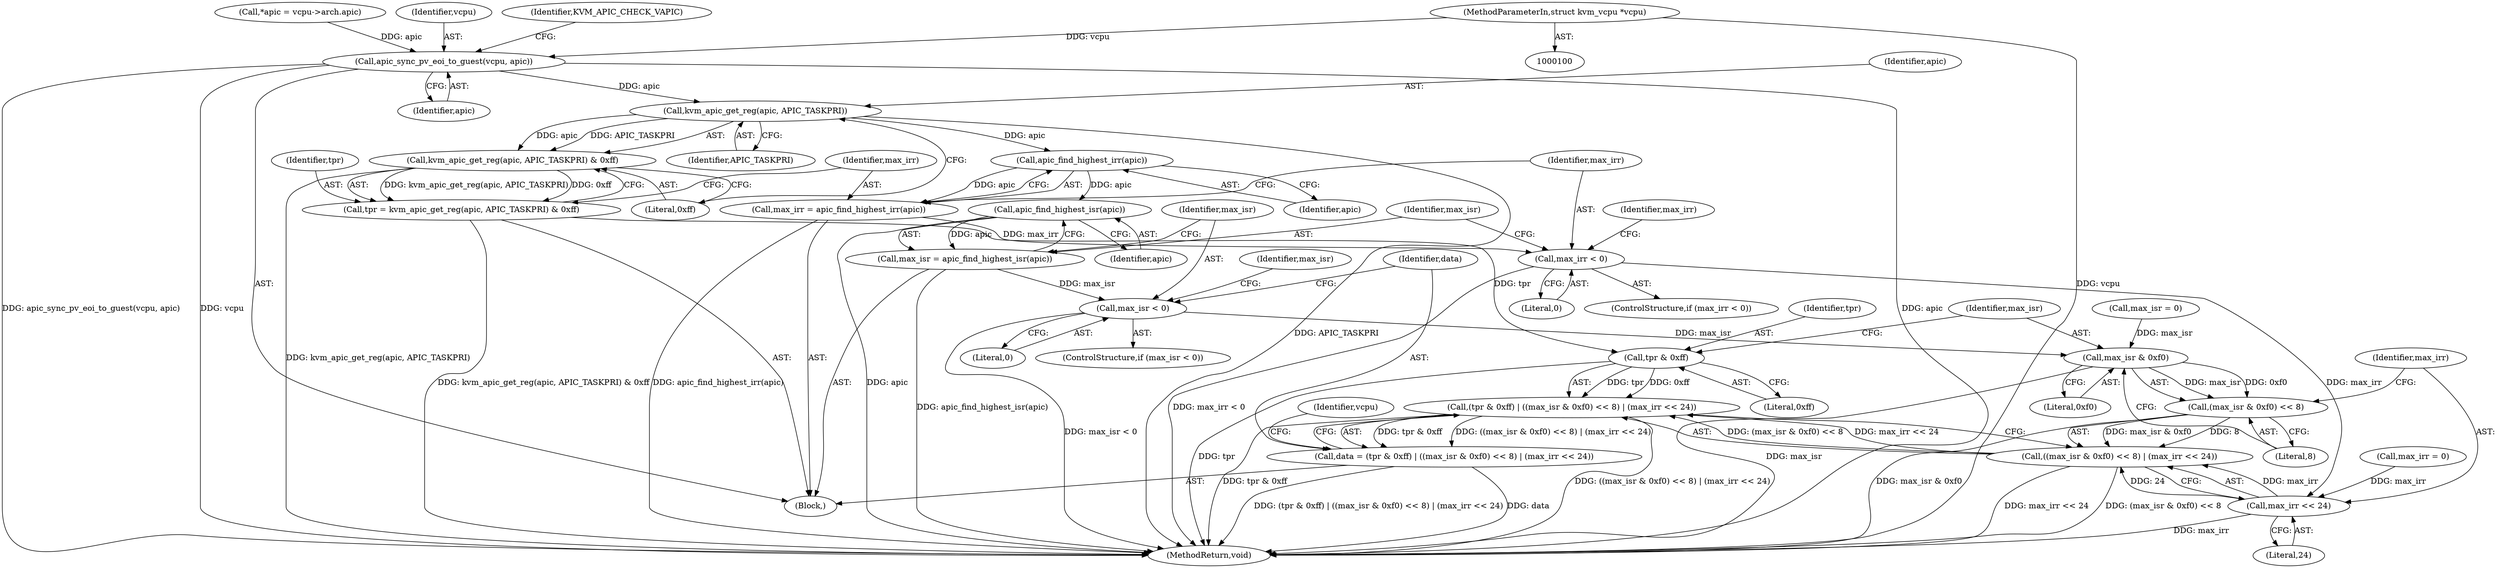 digraph "0_linux_fda4e2e85589191b123d31cdc21fd33ee70f50fd_1@pointer" {
"1000101" [label="(MethodParameterIn,struct kvm_vcpu *vcpu)"];
"1000115" [label="(Call,apic_sync_pv_eoi_to_guest(vcpu, apic))"];
"1000132" [label="(Call,kvm_apic_get_reg(apic, APIC_TASKPRI))"];
"1000131" [label="(Call,kvm_apic_get_reg(apic, APIC_TASKPRI) & 0xff)"];
"1000129" [label="(Call,tpr = kvm_apic_get_reg(apic, APIC_TASKPRI) & 0xff)"];
"1000161" [label="(Call,tpr & 0xff)"];
"1000160" [label="(Call,(tpr & 0xff) | ((max_isr & 0xf0) << 8) | (max_irr << 24))"];
"1000158" [label="(Call,data = (tpr & 0xff) | ((max_isr & 0xf0) << 8) | (max_irr << 24))"];
"1000138" [label="(Call,apic_find_highest_irr(apic))"];
"1000136" [label="(Call,max_irr = apic_find_highest_irr(apic))"];
"1000141" [label="(Call,max_irr < 0)"];
"1000170" [label="(Call,max_irr << 24)"];
"1000164" [label="(Call,((max_isr & 0xf0) << 8) | (max_irr << 24))"];
"1000149" [label="(Call,apic_find_highest_isr(apic))"];
"1000147" [label="(Call,max_isr = apic_find_highest_isr(apic))"];
"1000152" [label="(Call,max_isr < 0)"];
"1000166" [label="(Call,max_isr & 0xf0)"];
"1000165" [label="(Call,(max_isr & 0xf0) << 8)"];
"1000139" [label="(Identifier,apic)"];
"1000166" [label="(Call,max_isr & 0xf0)"];
"1000175" [label="(Identifier,vcpu)"];
"1000151" [label="(ControlStructure,if (max_isr < 0))"];
"1000137" [label="(Identifier,max_irr)"];
"1000130" [label="(Identifier,tpr)"];
"1000167" [label="(Identifier,max_isr)"];
"1000143" [label="(Literal,0)"];
"1000155" [label="(Call,max_isr = 0)"];
"1000117" [label="(Identifier,apic)"];
"1000141" [label="(Call,max_irr < 0)"];
"1000171" [label="(Identifier,max_irr)"];
"1000140" [label="(ControlStructure,if (max_irr < 0))"];
"1000165" [label="(Call,(max_isr & 0xf0) << 8)"];
"1000189" [label="(MethodReturn,void)"];
"1000161" [label="(Call,tpr & 0xff)"];
"1000142" [label="(Identifier,max_irr)"];
"1000164" [label="(Call,((max_isr & 0xf0) << 8) | (max_irr << 24))"];
"1000101" [label="(MethodParameterIn,struct kvm_vcpu *vcpu)"];
"1000156" [label="(Identifier,max_isr)"];
"1000136" [label="(Call,max_irr = apic_find_highest_irr(apic))"];
"1000138" [label="(Call,apic_find_highest_irr(apic))"];
"1000160" [label="(Call,(tpr & 0xff) | ((max_isr & 0xf0) << 8) | (max_irr << 24))"];
"1000135" [label="(Literal,0xff)"];
"1000108" [label="(Call,*apic = vcpu->arch.apic)"];
"1000148" [label="(Identifier,max_isr)"];
"1000147" [label="(Call,max_isr = apic_find_highest_isr(apic))"];
"1000169" [label="(Literal,8)"];
"1000129" [label="(Call,tpr = kvm_apic_get_reg(apic, APIC_TASKPRI) & 0xff)"];
"1000153" [label="(Identifier,max_isr)"];
"1000133" [label="(Identifier,apic)"];
"1000131" [label="(Call,kvm_apic_get_reg(apic, APIC_TASKPRI) & 0xff)"];
"1000159" [label="(Identifier,data)"];
"1000162" [label="(Identifier,tpr)"];
"1000168" [label="(Literal,0xf0)"];
"1000163" [label="(Literal,0xff)"];
"1000102" [label="(Block,)"];
"1000149" [label="(Call,apic_find_highest_isr(apic))"];
"1000116" [label="(Identifier,vcpu)"];
"1000115" [label="(Call,apic_sync_pv_eoi_to_guest(vcpu, apic))"];
"1000154" [label="(Literal,0)"];
"1000134" [label="(Identifier,APIC_TASKPRI)"];
"1000132" [label="(Call,kvm_apic_get_reg(apic, APIC_TASKPRI))"];
"1000170" [label="(Call,max_irr << 24)"];
"1000152" [label="(Call,max_isr < 0)"];
"1000145" [label="(Identifier,max_irr)"];
"1000150" [label="(Identifier,apic)"];
"1000158" [label="(Call,data = (tpr & 0xff) | ((max_isr & 0xf0) << 8) | (max_irr << 24))"];
"1000172" [label="(Literal,24)"];
"1000121" [label="(Identifier,KVM_APIC_CHECK_VAPIC)"];
"1000144" [label="(Call,max_irr = 0)"];
"1000101" -> "1000100"  [label="AST: "];
"1000101" -> "1000189"  [label="DDG: vcpu"];
"1000101" -> "1000115"  [label="DDG: vcpu"];
"1000115" -> "1000102"  [label="AST: "];
"1000115" -> "1000117"  [label="CFG: "];
"1000116" -> "1000115"  [label="AST: "];
"1000117" -> "1000115"  [label="AST: "];
"1000121" -> "1000115"  [label="CFG: "];
"1000115" -> "1000189"  [label="DDG: apic"];
"1000115" -> "1000189"  [label="DDG: apic_sync_pv_eoi_to_guest(vcpu, apic)"];
"1000115" -> "1000189"  [label="DDG: vcpu"];
"1000108" -> "1000115"  [label="DDG: apic"];
"1000115" -> "1000132"  [label="DDG: apic"];
"1000132" -> "1000131"  [label="AST: "];
"1000132" -> "1000134"  [label="CFG: "];
"1000133" -> "1000132"  [label="AST: "];
"1000134" -> "1000132"  [label="AST: "];
"1000135" -> "1000132"  [label="CFG: "];
"1000132" -> "1000189"  [label="DDG: APIC_TASKPRI"];
"1000132" -> "1000131"  [label="DDG: apic"];
"1000132" -> "1000131"  [label="DDG: APIC_TASKPRI"];
"1000132" -> "1000138"  [label="DDG: apic"];
"1000131" -> "1000129"  [label="AST: "];
"1000131" -> "1000135"  [label="CFG: "];
"1000135" -> "1000131"  [label="AST: "];
"1000129" -> "1000131"  [label="CFG: "];
"1000131" -> "1000189"  [label="DDG: kvm_apic_get_reg(apic, APIC_TASKPRI)"];
"1000131" -> "1000129"  [label="DDG: kvm_apic_get_reg(apic, APIC_TASKPRI)"];
"1000131" -> "1000129"  [label="DDG: 0xff"];
"1000129" -> "1000102"  [label="AST: "];
"1000130" -> "1000129"  [label="AST: "];
"1000137" -> "1000129"  [label="CFG: "];
"1000129" -> "1000189"  [label="DDG: kvm_apic_get_reg(apic, APIC_TASKPRI) & 0xff"];
"1000129" -> "1000161"  [label="DDG: tpr"];
"1000161" -> "1000160"  [label="AST: "];
"1000161" -> "1000163"  [label="CFG: "];
"1000162" -> "1000161"  [label="AST: "];
"1000163" -> "1000161"  [label="AST: "];
"1000167" -> "1000161"  [label="CFG: "];
"1000161" -> "1000189"  [label="DDG: tpr"];
"1000161" -> "1000160"  [label="DDG: tpr"];
"1000161" -> "1000160"  [label="DDG: 0xff"];
"1000160" -> "1000158"  [label="AST: "];
"1000160" -> "1000164"  [label="CFG: "];
"1000164" -> "1000160"  [label="AST: "];
"1000158" -> "1000160"  [label="CFG: "];
"1000160" -> "1000189"  [label="DDG: ((max_isr & 0xf0) << 8) | (max_irr << 24)"];
"1000160" -> "1000189"  [label="DDG: tpr & 0xff"];
"1000160" -> "1000158"  [label="DDG: tpr & 0xff"];
"1000160" -> "1000158"  [label="DDG: ((max_isr & 0xf0) << 8) | (max_irr << 24)"];
"1000164" -> "1000160"  [label="DDG: (max_isr & 0xf0) << 8"];
"1000164" -> "1000160"  [label="DDG: max_irr << 24"];
"1000158" -> "1000102"  [label="AST: "];
"1000159" -> "1000158"  [label="AST: "];
"1000175" -> "1000158"  [label="CFG: "];
"1000158" -> "1000189"  [label="DDG: (tpr & 0xff) | ((max_isr & 0xf0) << 8) | (max_irr << 24)"];
"1000158" -> "1000189"  [label="DDG: data"];
"1000138" -> "1000136"  [label="AST: "];
"1000138" -> "1000139"  [label="CFG: "];
"1000139" -> "1000138"  [label="AST: "];
"1000136" -> "1000138"  [label="CFG: "];
"1000138" -> "1000136"  [label="DDG: apic"];
"1000138" -> "1000149"  [label="DDG: apic"];
"1000136" -> "1000102"  [label="AST: "];
"1000137" -> "1000136"  [label="AST: "];
"1000142" -> "1000136"  [label="CFG: "];
"1000136" -> "1000189"  [label="DDG: apic_find_highest_irr(apic)"];
"1000136" -> "1000141"  [label="DDG: max_irr"];
"1000141" -> "1000140"  [label="AST: "];
"1000141" -> "1000143"  [label="CFG: "];
"1000142" -> "1000141"  [label="AST: "];
"1000143" -> "1000141"  [label="AST: "];
"1000145" -> "1000141"  [label="CFG: "];
"1000148" -> "1000141"  [label="CFG: "];
"1000141" -> "1000189"  [label="DDG: max_irr < 0"];
"1000141" -> "1000170"  [label="DDG: max_irr"];
"1000170" -> "1000164"  [label="AST: "];
"1000170" -> "1000172"  [label="CFG: "];
"1000171" -> "1000170"  [label="AST: "];
"1000172" -> "1000170"  [label="AST: "];
"1000164" -> "1000170"  [label="CFG: "];
"1000170" -> "1000189"  [label="DDG: max_irr"];
"1000170" -> "1000164"  [label="DDG: max_irr"];
"1000170" -> "1000164"  [label="DDG: 24"];
"1000144" -> "1000170"  [label="DDG: max_irr"];
"1000165" -> "1000164"  [label="AST: "];
"1000164" -> "1000189"  [label="DDG: max_irr << 24"];
"1000164" -> "1000189"  [label="DDG: (max_isr & 0xf0) << 8"];
"1000165" -> "1000164"  [label="DDG: max_isr & 0xf0"];
"1000165" -> "1000164"  [label="DDG: 8"];
"1000149" -> "1000147"  [label="AST: "];
"1000149" -> "1000150"  [label="CFG: "];
"1000150" -> "1000149"  [label="AST: "];
"1000147" -> "1000149"  [label="CFG: "];
"1000149" -> "1000189"  [label="DDG: apic"];
"1000149" -> "1000147"  [label="DDG: apic"];
"1000147" -> "1000102"  [label="AST: "];
"1000148" -> "1000147"  [label="AST: "];
"1000153" -> "1000147"  [label="CFG: "];
"1000147" -> "1000189"  [label="DDG: apic_find_highest_isr(apic)"];
"1000147" -> "1000152"  [label="DDG: max_isr"];
"1000152" -> "1000151"  [label="AST: "];
"1000152" -> "1000154"  [label="CFG: "];
"1000153" -> "1000152"  [label="AST: "];
"1000154" -> "1000152"  [label="AST: "];
"1000156" -> "1000152"  [label="CFG: "];
"1000159" -> "1000152"  [label="CFG: "];
"1000152" -> "1000189"  [label="DDG: max_isr < 0"];
"1000152" -> "1000166"  [label="DDG: max_isr"];
"1000166" -> "1000165"  [label="AST: "];
"1000166" -> "1000168"  [label="CFG: "];
"1000167" -> "1000166"  [label="AST: "];
"1000168" -> "1000166"  [label="AST: "];
"1000169" -> "1000166"  [label="CFG: "];
"1000166" -> "1000189"  [label="DDG: max_isr"];
"1000166" -> "1000165"  [label="DDG: max_isr"];
"1000166" -> "1000165"  [label="DDG: 0xf0"];
"1000155" -> "1000166"  [label="DDG: max_isr"];
"1000165" -> "1000169"  [label="CFG: "];
"1000169" -> "1000165"  [label="AST: "];
"1000171" -> "1000165"  [label="CFG: "];
"1000165" -> "1000189"  [label="DDG: max_isr & 0xf0"];
}
